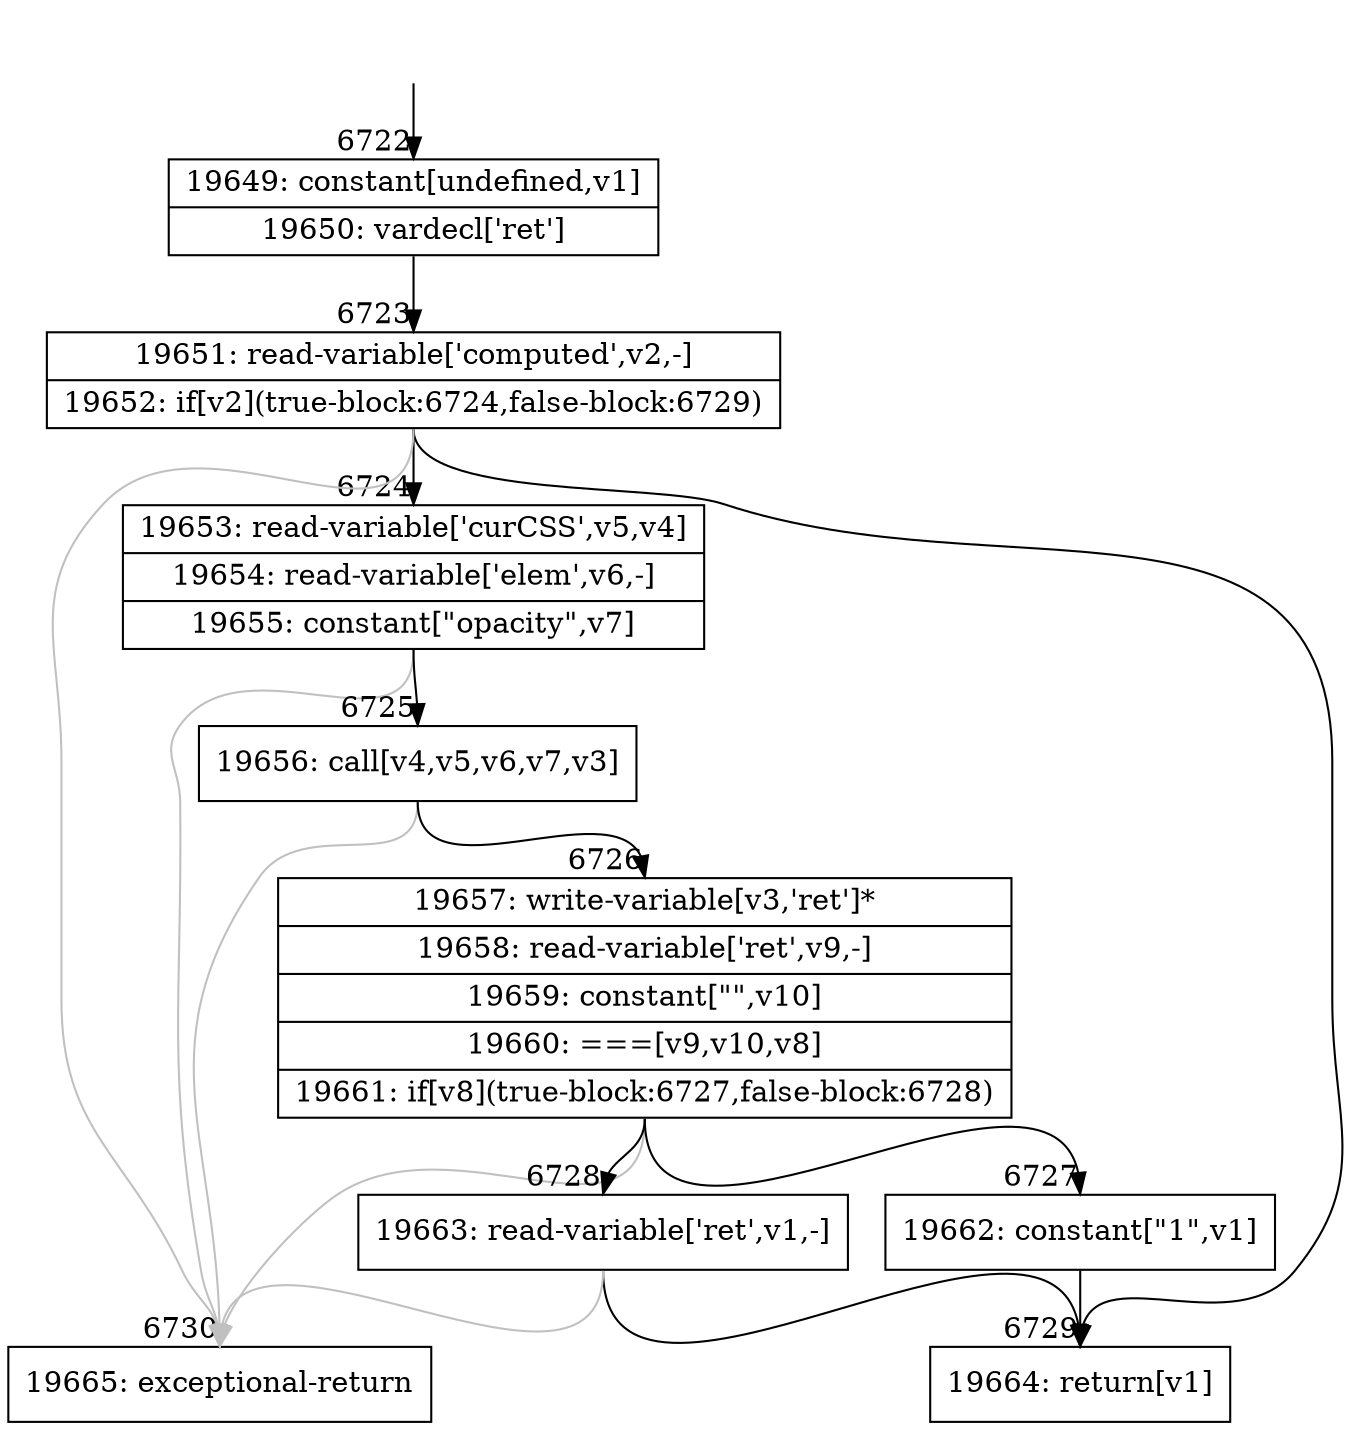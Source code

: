 digraph {
rankdir="TD"
BB_entry426[shape=none,label=""];
BB_entry426 -> BB6722 [tailport=s, headport=n, headlabel="    6722"]
BB6722 [shape=record label="{19649: constant[undefined,v1]|19650: vardecl['ret']}" ] 
BB6722 -> BB6723 [tailport=s, headport=n, headlabel="      6723"]
BB6723 [shape=record label="{19651: read-variable['computed',v2,-]|19652: if[v2](true-block:6724,false-block:6729)}" ] 
BB6723 -> BB6724 [tailport=s, headport=n, headlabel="      6724"]
BB6723 -> BB6729 [tailport=s, headport=n, headlabel="      6729"]
BB6723 -> BB6730 [tailport=s, headport=n, color=gray, headlabel="      6730"]
BB6724 [shape=record label="{19653: read-variable['curCSS',v5,v4]|19654: read-variable['elem',v6,-]|19655: constant[\"opacity\",v7]}" ] 
BB6724 -> BB6725 [tailport=s, headport=n, headlabel="      6725"]
BB6724 -> BB6730 [tailport=s, headport=n, color=gray]
BB6725 [shape=record label="{19656: call[v4,v5,v6,v7,v3]}" ] 
BB6725 -> BB6726 [tailport=s, headport=n, headlabel="      6726"]
BB6725 -> BB6730 [tailport=s, headport=n, color=gray]
BB6726 [shape=record label="{19657: write-variable[v3,'ret']*|19658: read-variable['ret',v9,-]|19659: constant[\"\",v10]|19660: ===[v9,v10,v8]|19661: if[v8](true-block:6727,false-block:6728)}" ] 
BB6726 -> BB6727 [tailport=s, headport=n, headlabel="      6727"]
BB6726 -> BB6728 [tailport=s, headport=n, headlabel="      6728"]
BB6726 -> BB6730 [tailport=s, headport=n, color=gray]
BB6727 [shape=record label="{19662: constant[\"1\",v1]}" ] 
BB6727 -> BB6729 [tailport=s, headport=n]
BB6728 [shape=record label="{19663: read-variable['ret',v1,-]}" ] 
BB6728 -> BB6729 [tailport=s, headport=n]
BB6728 -> BB6730 [tailport=s, headport=n, color=gray]
BB6729 [shape=record label="{19664: return[v1]}" ] 
BB6730 [shape=record label="{19665: exceptional-return}" ] 
}
